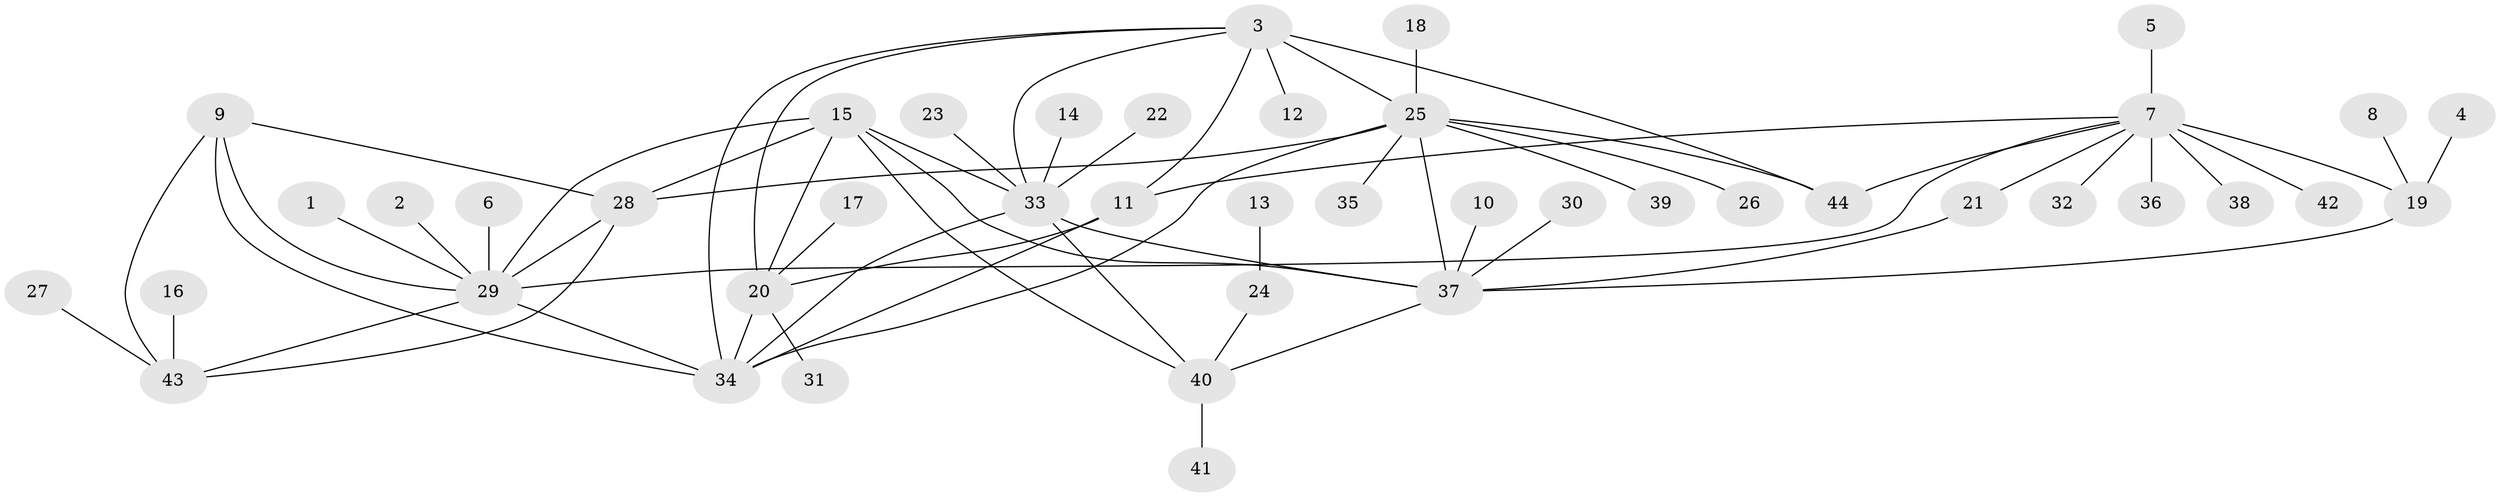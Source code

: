 // original degree distribution, {8: 0.022988505747126436, 5: 0.04597701149425287, 7: 0.04597701149425287, 6: 0.06896551724137931, 11: 0.022988505747126436, 3: 0.06896551724137931, 10: 0.011494252873563218, 2: 0.16091954022988506, 1: 0.5517241379310345}
// Generated by graph-tools (version 1.1) at 2025/50/03/09/25 03:50:41]
// undirected, 44 vertices, 65 edges
graph export_dot {
graph [start="1"]
  node [color=gray90,style=filled];
  1;
  2;
  3;
  4;
  5;
  6;
  7;
  8;
  9;
  10;
  11;
  12;
  13;
  14;
  15;
  16;
  17;
  18;
  19;
  20;
  21;
  22;
  23;
  24;
  25;
  26;
  27;
  28;
  29;
  30;
  31;
  32;
  33;
  34;
  35;
  36;
  37;
  38;
  39;
  40;
  41;
  42;
  43;
  44;
  1 -- 29 [weight=1.0];
  2 -- 29 [weight=1.0];
  3 -- 11 [weight=1.0];
  3 -- 12 [weight=1.0];
  3 -- 20 [weight=1.0];
  3 -- 25 [weight=1.0];
  3 -- 33 [weight=1.0];
  3 -- 34 [weight=1.0];
  3 -- 44 [weight=2.0];
  4 -- 19 [weight=1.0];
  5 -- 7 [weight=1.0];
  6 -- 29 [weight=1.0];
  7 -- 11 [weight=1.0];
  7 -- 19 [weight=3.0];
  7 -- 21 [weight=1.0];
  7 -- 29 [weight=1.0];
  7 -- 32 [weight=1.0];
  7 -- 36 [weight=1.0];
  7 -- 38 [weight=1.0];
  7 -- 42 [weight=1.0];
  7 -- 44 [weight=1.0];
  8 -- 19 [weight=1.0];
  9 -- 28 [weight=1.0];
  9 -- 29 [weight=1.0];
  9 -- 34 [weight=1.0];
  9 -- 43 [weight=1.0];
  10 -- 37 [weight=1.0];
  11 -- 20 [weight=1.0];
  11 -- 34 [weight=1.0];
  13 -- 24 [weight=1.0];
  14 -- 33 [weight=1.0];
  15 -- 20 [weight=1.0];
  15 -- 28 [weight=1.0];
  15 -- 29 [weight=1.0];
  15 -- 33 [weight=1.0];
  15 -- 37 [weight=1.0];
  15 -- 40 [weight=1.0];
  16 -- 43 [weight=1.0];
  17 -- 20 [weight=1.0];
  18 -- 25 [weight=1.0];
  19 -- 37 [weight=1.0];
  20 -- 31 [weight=1.0];
  20 -- 34 [weight=1.0];
  21 -- 37 [weight=1.0];
  22 -- 33 [weight=1.0];
  23 -- 33 [weight=1.0];
  24 -- 40 [weight=1.0];
  25 -- 26 [weight=1.0];
  25 -- 28 [weight=1.0];
  25 -- 34 [weight=1.0];
  25 -- 35 [weight=1.0];
  25 -- 37 [weight=1.0];
  25 -- 39 [weight=1.0];
  25 -- 44 [weight=2.0];
  27 -- 43 [weight=1.0];
  28 -- 29 [weight=1.0];
  28 -- 43 [weight=1.0];
  29 -- 34 [weight=1.0];
  29 -- 43 [weight=1.0];
  30 -- 37 [weight=1.0];
  33 -- 34 [weight=1.0];
  33 -- 37 [weight=1.0];
  33 -- 40 [weight=1.0];
  37 -- 40 [weight=1.0];
  40 -- 41 [weight=1.0];
}
